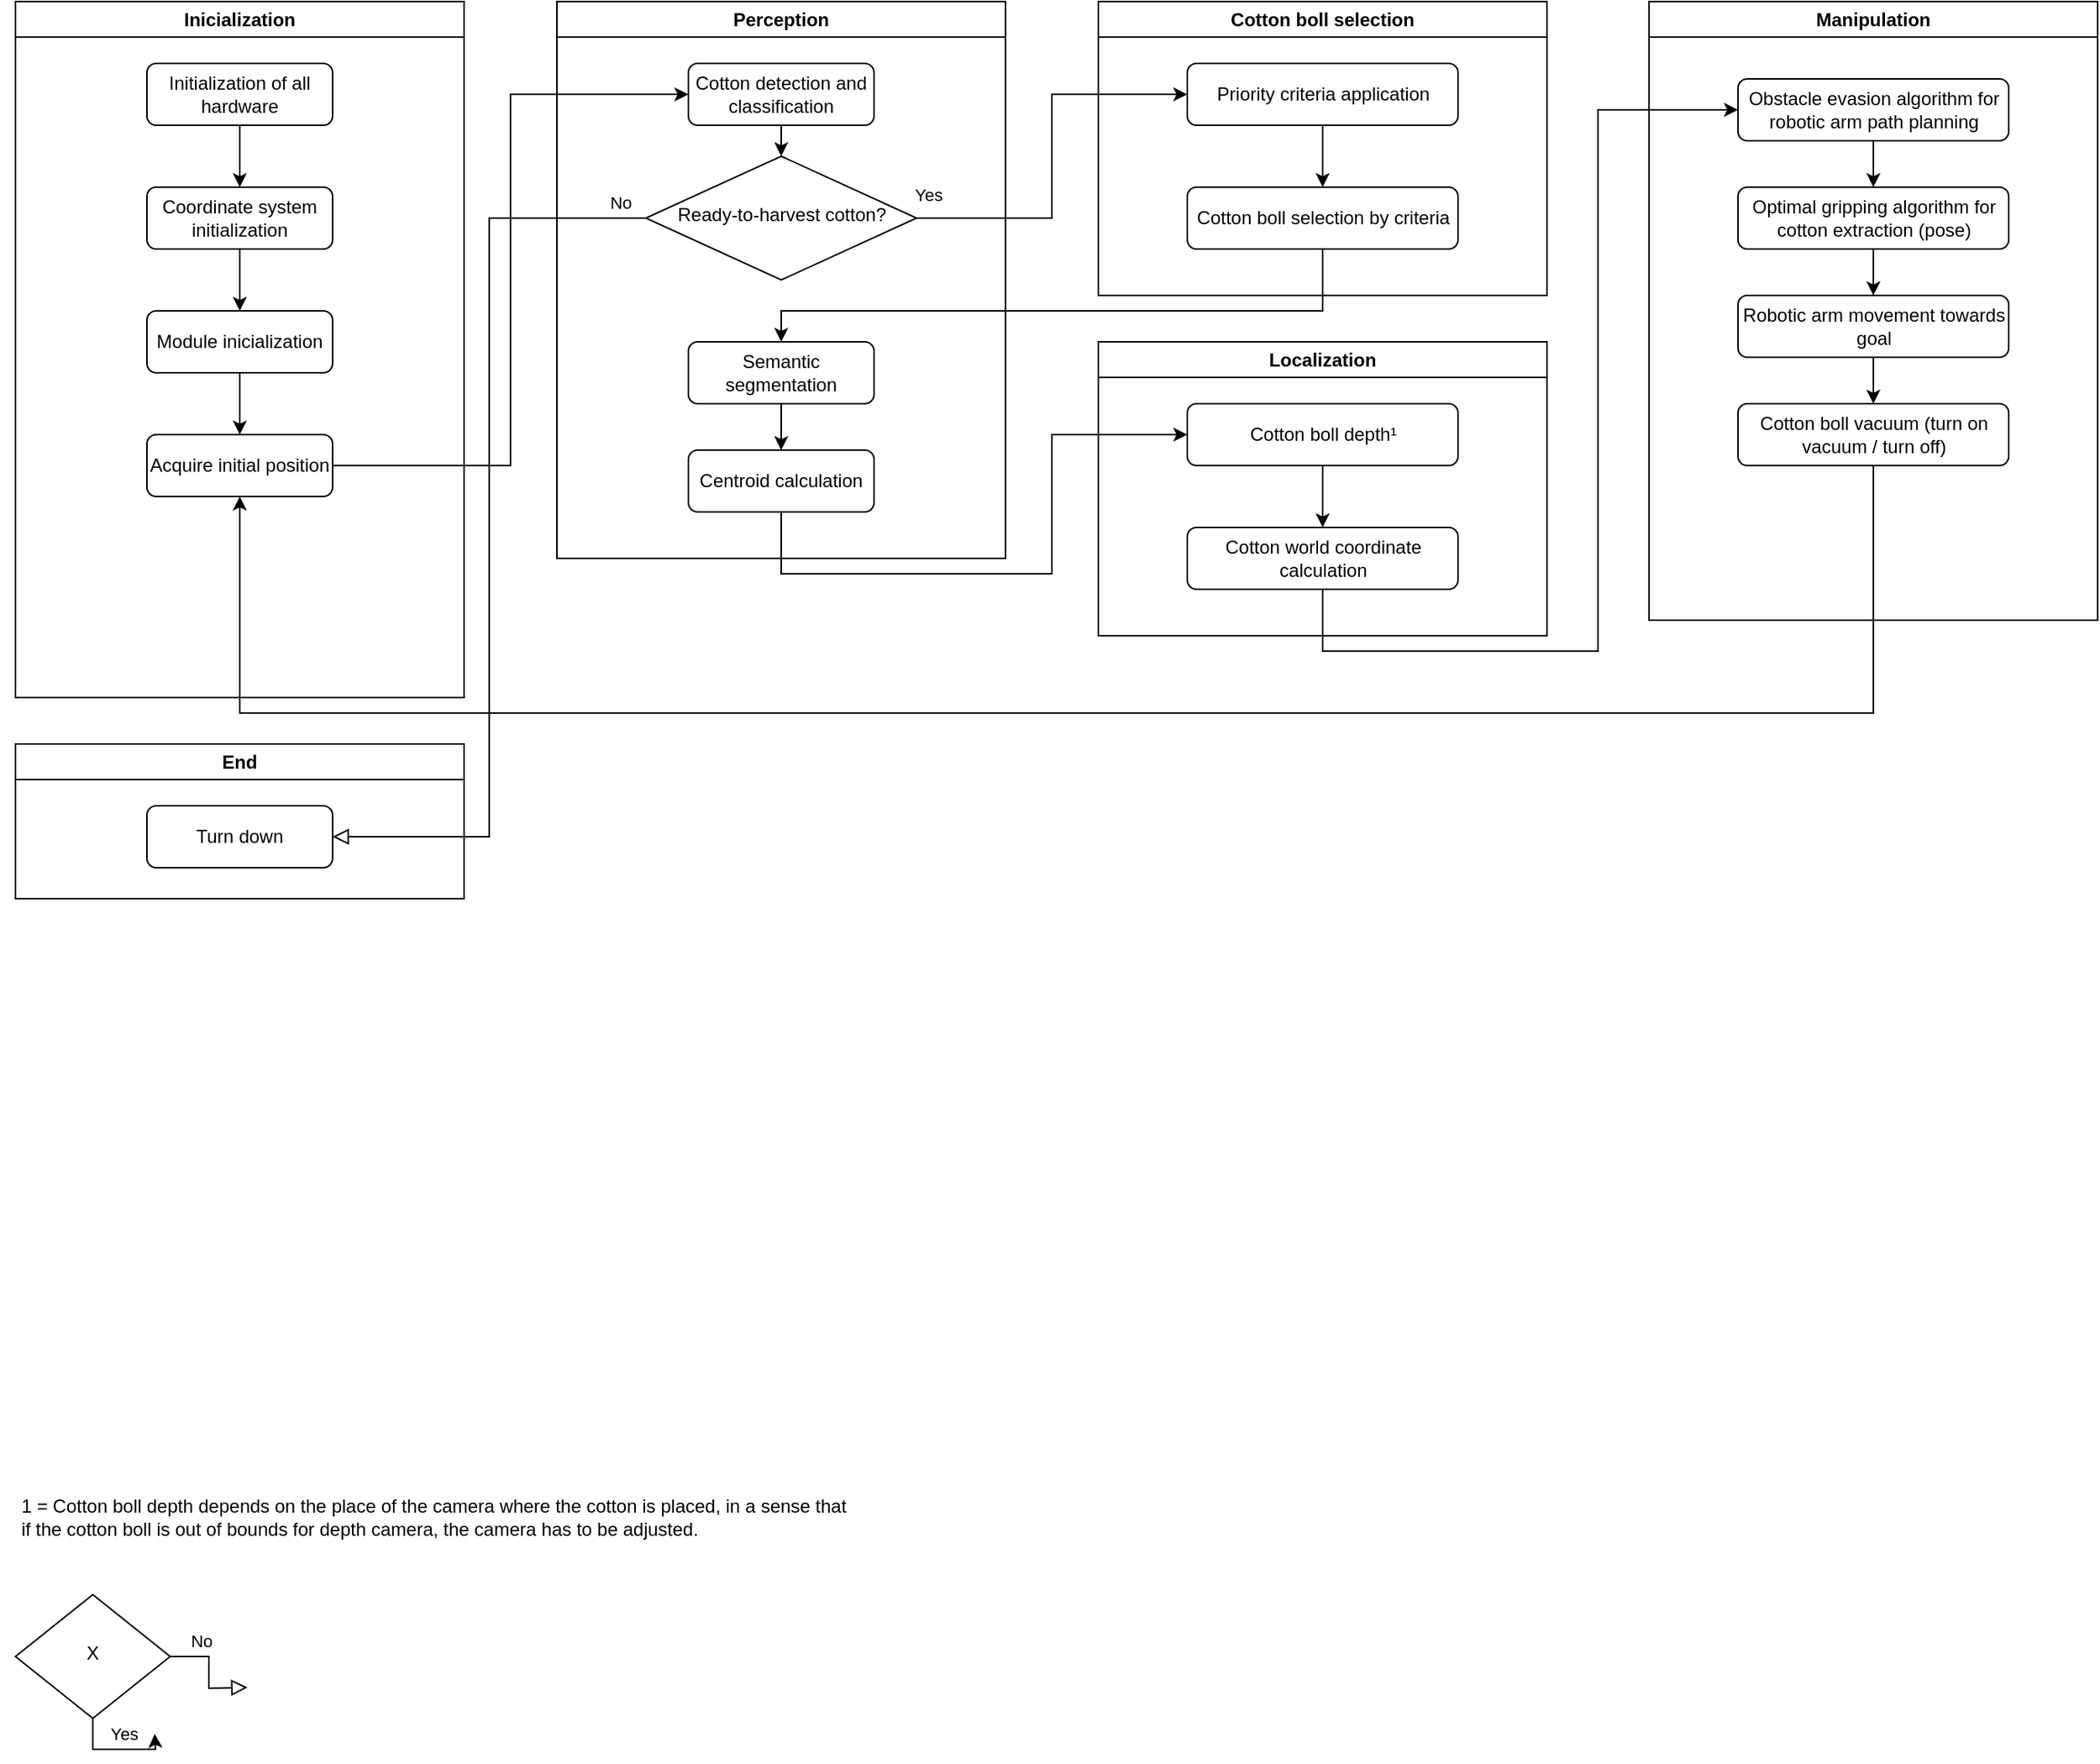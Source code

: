 <mxfile version="24.7.1" type="device" pages="3">
  <diagram id="C5RBs43oDa-KdzZeNtuy" name="flow_chart">
    <mxGraphModel dx="1434" dy="793" grid="1" gridSize="10" guides="1" tooltips="1" connect="1" arrows="1" fold="1" page="1" pageScale="1" pageWidth="827" pageHeight="1169" math="0" shadow="0">
      <root>
        <mxCell id="WIyWlLk6GJQsqaUBKTNV-0" />
        <mxCell id="WIyWlLk6GJQsqaUBKTNV-1" parent="WIyWlLk6GJQsqaUBKTNV-0" />
        <mxCell id="WIyWlLk6GJQsqaUBKTNV-4" value="Yes" style="rounded=0;html=1;jettySize=auto;orthogonalLoop=1;fontSize=11;endArrow=block;endFill=0;endSize=8;strokeWidth=1;shadow=0;labelBackgroundColor=none;edgeStyle=orthogonalEdgeStyle;" parent="WIyWlLk6GJQsqaUBKTNV-1" source="WIyWlLk6GJQsqaUBKTNV-6" edge="1">
          <mxGeometry x="-1" y="-58" relative="1" as="geometry">
            <mxPoint x="-30" y="-8" as="offset" />
            <mxPoint x="190" y="1120" as="targetPoint" />
          </mxGeometry>
        </mxCell>
        <mxCell id="EtLEllNZG6sJMNKWAGNf-31" style="edgeStyle=orthogonalEdgeStyle;rounded=0;orthogonalLoop=1;jettySize=auto;html=1;" edge="1" parent="WIyWlLk6GJQsqaUBKTNV-1" source="WIyWlLk6GJQsqaUBKTNV-6">
          <mxGeometry relative="1" as="geometry">
            <mxPoint x="130" y="1150" as="targetPoint" />
          </mxGeometry>
        </mxCell>
        <mxCell id="EtLEllNZG6sJMNKWAGNf-32" value="No" style="edgeLabel;html=1;align=center;verticalAlign=middle;resizable=0;points=[];" vertex="1" connectable="0" parent="EtLEllNZG6sJMNKWAGNf-31">
          <mxGeometry x="0.191" y="6" relative="1" as="geometry">
            <mxPoint x="48" y="-64" as="offset" />
          </mxGeometry>
        </mxCell>
        <mxCell id="WIyWlLk6GJQsqaUBKTNV-6" value="X" style="rhombus;whiteSpace=wrap;html=1;shadow=0;fontFamily=Helvetica;fontSize=12;align=center;strokeWidth=1;spacing=6;spacingTop=-4;" parent="WIyWlLk6GJQsqaUBKTNV-1" vertex="1">
          <mxGeometry x="40" y="1060" width="100" height="80" as="geometry" />
        </mxCell>
        <mxCell id="EtLEllNZG6sJMNKWAGNf-0" value="Inicialization" style="swimlane;whiteSpace=wrap;html=1;" vertex="1" parent="WIyWlLk6GJQsqaUBKTNV-1">
          <mxGeometry x="40" y="30" width="290" height="450" as="geometry" />
        </mxCell>
        <mxCell id="EtLEllNZG6sJMNKWAGNf-52" style="edgeStyle=orthogonalEdgeStyle;rounded=0;orthogonalLoop=1;jettySize=auto;html=1;exitX=0.5;exitY=1;exitDx=0;exitDy=0;" edge="1" parent="EtLEllNZG6sJMNKWAGNf-0" source="EtLEllNZG6sJMNKWAGNf-5" target="WIyWlLk6GJQsqaUBKTNV-3">
          <mxGeometry relative="1" as="geometry" />
        </mxCell>
        <mxCell id="EtLEllNZG6sJMNKWAGNf-5" value="Coordinate system initialization" style="rounded=1;whiteSpace=wrap;html=1;fontSize=12;glass=0;strokeWidth=1;shadow=0;" vertex="1" parent="EtLEllNZG6sJMNKWAGNf-0">
          <mxGeometry x="85" y="120" width="120" height="40" as="geometry" />
        </mxCell>
        <mxCell id="EtLEllNZG6sJMNKWAGNf-51" style="edgeStyle=orthogonalEdgeStyle;rounded=0;orthogonalLoop=1;jettySize=auto;html=1;exitX=0.5;exitY=1;exitDx=0;exitDy=0;entryX=0.5;entryY=0;entryDx=0;entryDy=0;" edge="1" parent="EtLEllNZG6sJMNKWAGNf-0" source="EtLEllNZG6sJMNKWAGNf-4" target="EtLEllNZG6sJMNKWAGNf-5">
          <mxGeometry relative="1" as="geometry" />
        </mxCell>
        <mxCell id="EtLEllNZG6sJMNKWAGNf-4" value="Initialization of all hardware" style="rounded=1;whiteSpace=wrap;html=1;fontSize=12;glass=0;strokeWidth=1;shadow=0;" vertex="1" parent="EtLEllNZG6sJMNKWAGNf-0">
          <mxGeometry x="85" y="40" width="120" height="40" as="geometry" />
        </mxCell>
        <mxCell id="EtLEllNZG6sJMNKWAGNf-3" value="Acquire initial position" style="rounded=1;whiteSpace=wrap;html=1;fontSize=12;glass=0;strokeWidth=1;shadow=0;" vertex="1" parent="EtLEllNZG6sJMNKWAGNf-0">
          <mxGeometry x="85" y="280" width="120" height="40" as="geometry" />
        </mxCell>
        <mxCell id="EtLEllNZG6sJMNKWAGNf-53" style="edgeStyle=orthogonalEdgeStyle;rounded=0;orthogonalLoop=1;jettySize=auto;html=1;exitX=0.5;exitY=1;exitDx=0;exitDy=0;entryX=0.5;entryY=0;entryDx=0;entryDy=0;" edge="1" parent="EtLEllNZG6sJMNKWAGNf-0" source="WIyWlLk6GJQsqaUBKTNV-3" target="EtLEllNZG6sJMNKWAGNf-3">
          <mxGeometry relative="1" as="geometry" />
        </mxCell>
        <mxCell id="WIyWlLk6GJQsqaUBKTNV-3" value="Module inicialization" style="rounded=1;whiteSpace=wrap;html=1;fontSize=12;glass=0;strokeWidth=1;shadow=0;" parent="EtLEllNZG6sJMNKWAGNf-0" vertex="1">
          <mxGeometry x="85" y="200" width="120" height="40" as="geometry" />
        </mxCell>
        <mxCell id="EtLEllNZG6sJMNKWAGNf-1" value="Perception" style="swimlane;whiteSpace=wrap;html=1;" vertex="1" parent="WIyWlLk6GJQsqaUBKTNV-1">
          <mxGeometry x="390" y="30" width="290" height="360" as="geometry" />
        </mxCell>
        <mxCell id="EtLEllNZG6sJMNKWAGNf-69" style="edgeStyle=orthogonalEdgeStyle;rounded=0;orthogonalLoop=1;jettySize=auto;html=1;exitX=0.5;exitY=1;exitDx=0;exitDy=0;entryX=0.5;entryY=0;entryDx=0;entryDy=0;" edge="1" parent="EtLEllNZG6sJMNKWAGNf-1" source="EtLEllNZG6sJMNKWAGNf-12" target="EtLEllNZG6sJMNKWAGNf-68">
          <mxGeometry relative="1" as="geometry" />
        </mxCell>
        <mxCell id="EtLEllNZG6sJMNKWAGNf-12" value="Cotton detection and classification" style="rounded=1;whiteSpace=wrap;html=1;fontSize=12;glass=0;strokeWidth=1;shadow=0;" vertex="1" parent="EtLEllNZG6sJMNKWAGNf-1">
          <mxGeometry x="85" y="40" width="120" height="40" as="geometry" />
        </mxCell>
        <mxCell id="EtLEllNZG6sJMNKWAGNf-16" style="edgeStyle=orthogonalEdgeStyle;rounded=0;orthogonalLoop=1;jettySize=auto;html=1;exitX=0.5;exitY=1;exitDx=0;exitDy=0;entryX=0.5;entryY=0;entryDx=0;entryDy=0;" edge="1" parent="EtLEllNZG6sJMNKWAGNf-1" source="EtLEllNZG6sJMNKWAGNf-11" target="EtLEllNZG6sJMNKWAGNf-10">
          <mxGeometry relative="1" as="geometry" />
        </mxCell>
        <mxCell id="EtLEllNZG6sJMNKWAGNf-11" value="Semantic segmentation" style="rounded=1;whiteSpace=wrap;html=1;fontSize=12;glass=0;strokeWidth=1;shadow=0;" vertex="1" parent="EtLEllNZG6sJMNKWAGNf-1">
          <mxGeometry x="85" y="220" width="120" height="40" as="geometry" />
        </mxCell>
        <mxCell id="EtLEllNZG6sJMNKWAGNf-10" value="Centroid calculation" style="rounded=1;whiteSpace=wrap;html=1;fontSize=12;glass=0;strokeWidth=1;shadow=0;" vertex="1" parent="EtLEllNZG6sJMNKWAGNf-1">
          <mxGeometry x="85" y="290" width="120" height="40" as="geometry" />
        </mxCell>
        <mxCell id="EtLEllNZG6sJMNKWAGNf-68" value="Ready-to-harvest cotton?" style="rhombus;whiteSpace=wrap;html=1;shadow=0;fontFamily=Helvetica;fontSize=12;align=center;strokeWidth=1;spacing=6;spacingTop=-4;" vertex="1" parent="EtLEllNZG6sJMNKWAGNf-1">
          <mxGeometry x="57.5" y="100" width="175" height="80" as="geometry" />
        </mxCell>
        <mxCell id="EtLEllNZG6sJMNKWAGNf-17" value="Localization" style="swimlane;whiteSpace=wrap;html=1;" vertex="1" parent="WIyWlLk6GJQsqaUBKTNV-1">
          <mxGeometry x="740" y="250" width="290" height="190" as="geometry" />
        </mxCell>
        <mxCell id="EtLEllNZG6sJMNKWAGNf-20" value="Cotton world coordinate calculation" style="rounded=1;whiteSpace=wrap;html=1;fontSize=12;glass=0;strokeWidth=1;shadow=0;" vertex="1" parent="EtLEllNZG6sJMNKWAGNf-17">
          <mxGeometry x="57.5" y="120" width="175" height="40" as="geometry" />
        </mxCell>
        <mxCell id="EtLEllNZG6sJMNKWAGNf-26" style="edgeStyle=orthogonalEdgeStyle;rounded=0;orthogonalLoop=1;jettySize=auto;html=1;exitX=0.5;exitY=1;exitDx=0;exitDy=0;entryX=0.5;entryY=0;entryDx=0;entryDy=0;" edge="1" parent="EtLEllNZG6sJMNKWAGNf-17" source="EtLEllNZG6sJMNKWAGNf-25" target="EtLEllNZG6sJMNKWAGNf-20">
          <mxGeometry relative="1" as="geometry" />
        </mxCell>
        <mxCell id="EtLEllNZG6sJMNKWAGNf-25" value="Cotton boll depth¹" style="rounded=1;whiteSpace=wrap;html=1;fontSize=12;glass=0;strokeWidth=1;shadow=0;" vertex="1" parent="EtLEllNZG6sJMNKWAGNf-17">
          <mxGeometry x="57.5" y="40" width="175" height="40" as="geometry" />
        </mxCell>
        <mxCell id="EtLEllNZG6sJMNKWAGNf-27" value="Cotton boll selection" style="swimlane;whiteSpace=wrap;html=1;" vertex="1" parent="WIyWlLk6GJQsqaUBKTNV-1">
          <mxGeometry x="740" y="30" width="290" height="190" as="geometry" />
        </mxCell>
        <mxCell id="EtLEllNZG6sJMNKWAGNf-28" value="Cotton boll selection by criteria" style="rounded=1;whiteSpace=wrap;html=1;fontSize=12;glass=0;strokeWidth=1;shadow=0;" vertex="1" parent="EtLEllNZG6sJMNKWAGNf-27">
          <mxGeometry x="57.5" y="120" width="175" height="40" as="geometry" />
        </mxCell>
        <mxCell id="EtLEllNZG6sJMNKWAGNf-29" style="edgeStyle=orthogonalEdgeStyle;rounded=0;orthogonalLoop=1;jettySize=auto;html=1;exitX=0.5;exitY=1;exitDx=0;exitDy=0;entryX=0.5;entryY=0;entryDx=0;entryDy=0;" edge="1" parent="EtLEllNZG6sJMNKWAGNf-27" source="EtLEllNZG6sJMNKWAGNf-30" target="EtLEllNZG6sJMNKWAGNf-28">
          <mxGeometry relative="1" as="geometry" />
        </mxCell>
        <mxCell id="EtLEllNZG6sJMNKWAGNf-30" value="Priority criteria application" style="rounded=1;whiteSpace=wrap;html=1;fontSize=12;glass=0;strokeWidth=1;shadow=0;" vertex="1" parent="EtLEllNZG6sJMNKWAGNf-27">
          <mxGeometry x="57.5" y="40" width="175" height="40" as="geometry" />
        </mxCell>
        <mxCell id="EtLEllNZG6sJMNKWAGNf-33" value="Manipulation" style="swimlane;whiteSpace=wrap;html=1;" vertex="1" parent="WIyWlLk6GJQsqaUBKTNV-1">
          <mxGeometry x="1096" y="30" width="290" height="400" as="geometry" />
        </mxCell>
        <mxCell id="EtLEllNZG6sJMNKWAGNf-39" style="edgeStyle=orthogonalEdgeStyle;rounded=0;orthogonalLoop=1;jettySize=auto;html=1;exitX=0.5;exitY=1;exitDx=0;exitDy=0;entryX=0.5;entryY=0;entryDx=0;entryDy=0;" edge="1" parent="EtLEllNZG6sJMNKWAGNf-33" source="EtLEllNZG6sJMNKWAGNf-34" target="EtLEllNZG6sJMNKWAGNf-37">
          <mxGeometry relative="1" as="geometry" />
        </mxCell>
        <mxCell id="EtLEllNZG6sJMNKWAGNf-34" value="Optimal gripping algorithm for cotton extraction (pose)" style="rounded=1;whiteSpace=wrap;html=1;fontSize=12;glass=0;strokeWidth=1;shadow=0;" vertex="1" parent="EtLEllNZG6sJMNKWAGNf-33">
          <mxGeometry x="57.5" y="120" width="175" height="40" as="geometry" />
        </mxCell>
        <mxCell id="EtLEllNZG6sJMNKWAGNf-35" style="edgeStyle=orthogonalEdgeStyle;rounded=0;orthogonalLoop=1;jettySize=auto;html=1;exitX=0.5;exitY=1;exitDx=0;exitDy=0;entryX=0.5;entryY=0;entryDx=0;entryDy=0;" edge="1" parent="EtLEllNZG6sJMNKWAGNf-33" source="EtLEllNZG6sJMNKWAGNf-36" target="EtLEllNZG6sJMNKWAGNf-34">
          <mxGeometry relative="1" as="geometry" />
        </mxCell>
        <mxCell id="EtLEllNZG6sJMNKWAGNf-36" value="Obstacle evasion algorithm for robotic arm path planning" style="rounded=1;whiteSpace=wrap;html=1;fontSize=12;glass=0;strokeWidth=1;shadow=0;" vertex="1" parent="EtLEllNZG6sJMNKWAGNf-33">
          <mxGeometry x="57.5" y="50" width="175" height="40" as="geometry" />
        </mxCell>
        <mxCell id="EtLEllNZG6sJMNKWAGNf-42" style="edgeStyle=orthogonalEdgeStyle;rounded=0;orthogonalLoop=1;jettySize=auto;html=1;exitX=0.5;exitY=1;exitDx=0;exitDy=0;entryX=0.5;entryY=0;entryDx=0;entryDy=0;" edge="1" parent="EtLEllNZG6sJMNKWAGNf-33" source="EtLEllNZG6sJMNKWAGNf-37" target="EtLEllNZG6sJMNKWAGNf-40">
          <mxGeometry relative="1" as="geometry" />
        </mxCell>
        <mxCell id="EtLEllNZG6sJMNKWAGNf-37" value="Robotic arm movement towards goal" style="rounded=1;whiteSpace=wrap;html=1;fontSize=12;glass=0;strokeWidth=1;shadow=0;" vertex="1" parent="EtLEllNZG6sJMNKWAGNf-33">
          <mxGeometry x="57.5" y="190" width="175" height="40" as="geometry" />
        </mxCell>
        <mxCell id="EtLEllNZG6sJMNKWAGNf-40" value="Cotton boll vacuum (turn on vacuum / turn off)" style="rounded=1;whiteSpace=wrap;html=1;fontSize=12;glass=0;strokeWidth=1;shadow=0;" vertex="1" parent="EtLEllNZG6sJMNKWAGNf-33">
          <mxGeometry x="57.5" y="260" width="175" height="40" as="geometry" />
        </mxCell>
        <mxCell id="EtLEllNZG6sJMNKWAGNf-56" style="edgeStyle=orthogonalEdgeStyle;rounded=0;orthogonalLoop=1;jettySize=auto;html=1;exitX=1;exitY=0.5;exitDx=0;exitDy=0;entryX=0;entryY=0.5;entryDx=0;entryDy=0;" edge="1" parent="WIyWlLk6GJQsqaUBKTNV-1" source="EtLEllNZG6sJMNKWAGNf-3" target="EtLEllNZG6sJMNKWAGNf-12">
          <mxGeometry relative="1" as="geometry" />
        </mxCell>
        <mxCell id="EtLEllNZG6sJMNKWAGNf-57" value="End" style="swimlane;whiteSpace=wrap;html=1;" vertex="1" parent="WIyWlLk6GJQsqaUBKTNV-1">
          <mxGeometry x="40" y="510" width="290" height="100" as="geometry" />
        </mxCell>
        <mxCell id="EtLEllNZG6sJMNKWAGNf-61" value="Turn down" style="rounded=1;whiteSpace=wrap;html=1;fontSize=12;glass=0;strokeWidth=1;shadow=0;" vertex="1" parent="EtLEllNZG6sJMNKWAGNf-57">
          <mxGeometry x="85" y="40" width="120" height="40" as="geometry" />
        </mxCell>
        <mxCell id="EtLEllNZG6sJMNKWAGNf-65" value="No" style="rounded=0;html=1;jettySize=auto;orthogonalLoop=1;fontSize=11;endArrow=block;endFill=0;endSize=8;strokeWidth=1;shadow=0;labelBackgroundColor=none;edgeStyle=orthogonalEdgeStyle;entryX=1;entryY=0.5;entryDx=0;entryDy=0;" edge="1" parent="WIyWlLk6GJQsqaUBKTNV-1" source="EtLEllNZG6sJMNKWAGNf-68" target="EtLEllNZG6sJMNKWAGNf-61">
          <mxGeometry x="-0.942" y="-10" relative="1" as="geometry">
            <mxPoint x="1" as="offset" />
            <mxPoint x="630" y="210" as="targetPoint" />
          </mxGeometry>
        </mxCell>
        <mxCell id="EtLEllNZG6sJMNKWAGNf-66" style="edgeStyle=orthogonalEdgeStyle;rounded=0;orthogonalLoop=1;jettySize=auto;html=1;entryX=0;entryY=0.5;entryDx=0;entryDy=0;exitX=1;exitY=0.5;exitDx=0;exitDy=0;" edge="1" parent="WIyWlLk6GJQsqaUBKTNV-1" source="EtLEllNZG6sJMNKWAGNf-68" target="EtLEllNZG6sJMNKWAGNf-30">
          <mxGeometry relative="1" as="geometry">
            <mxPoint x="570" y="240" as="targetPoint" />
            <Array as="points">
              <mxPoint x="710" y="170" />
              <mxPoint x="710" y="90" />
            </Array>
          </mxGeometry>
        </mxCell>
        <mxCell id="EtLEllNZG6sJMNKWAGNf-67" value="Yes" style="edgeLabel;html=1;align=center;verticalAlign=middle;resizable=0;points=[];" vertex="1" connectable="0" parent="EtLEllNZG6sJMNKWAGNf-66">
          <mxGeometry x="0.191" y="6" relative="1" as="geometry">
            <mxPoint x="-74" y="49" as="offset" />
          </mxGeometry>
        </mxCell>
        <mxCell id="EtLEllNZG6sJMNKWAGNf-70" style="edgeStyle=orthogonalEdgeStyle;rounded=0;orthogonalLoop=1;jettySize=auto;html=1;exitX=0.5;exitY=1;exitDx=0;exitDy=0;entryX=0.5;entryY=0;entryDx=0;entryDy=0;" edge="1" parent="WIyWlLk6GJQsqaUBKTNV-1" source="EtLEllNZG6sJMNKWAGNf-28" target="EtLEllNZG6sJMNKWAGNf-11">
          <mxGeometry relative="1" as="geometry">
            <Array as="points">
              <mxPoint x="885" y="230" />
              <mxPoint x="535" y="230" />
            </Array>
          </mxGeometry>
        </mxCell>
        <mxCell id="EtLEllNZG6sJMNKWAGNf-71" style="edgeStyle=orthogonalEdgeStyle;rounded=0;orthogonalLoop=1;jettySize=auto;html=1;exitX=0.5;exitY=1;exitDx=0;exitDy=0;entryX=0;entryY=0.5;entryDx=0;entryDy=0;" edge="1" parent="WIyWlLk6GJQsqaUBKTNV-1" source="EtLEllNZG6sJMNKWAGNf-10" target="EtLEllNZG6sJMNKWAGNf-25">
          <mxGeometry relative="1" as="geometry">
            <Array as="points">
              <mxPoint x="535" y="400" />
              <mxPoint x="710" y="400" />
              <mxPoint x="710" y="310" />
            </Array>
          </mxGeometry>
        </mxCell>
        <mxCell id="EtLEllNZG6sJMNKWAGNf-72" style="edgeStyle=orthogonalEdgeStyle;rounded=0;orthogonalLoop=1;jettySize=auto;html=1;exitX=0.5;exitY=1;exitDx=0;exitDy=0;entryX=0;entryY=0.5;entryDx=0;entryDy=0;" edge="1" parent="WIyWlLk6GJQsqaUBKTNV-1" source="EtLEllNZG6sJMNKWAGNf-20" target="EtLEllNZG6sJMNKWAGNf-36">
          <mxGeometry relative="1" as="geometry">
            <Array as="points">
              <mxPoint x="885" y="450" />
              <mxPoint x="1063" y="450" />
              <mxPoint x="1063" y="100" />
            </Array>
          </mxGeometry>
        </mxCell>
        <mxCell id="EtLEllNZG6sJMNKWAGNf-45" style="edgeStyle=orthogonalEdgeStyle;rounded=0;orthogonalLoop=1;jettySize=auto;html=1;exitX=0.5;exitY=1;exitDx=0;exitDy=0;entryX=0.5;entryY=1;entryDx=0;entryDy=0;" edge="1" parent="WIyWlLk6GJQsqaUBKTNV-1" source="EtLEllNZG6sJMNKWAGNf-40" target="EtLEllNZG6sJMNKWAGNf-3">
          <mxGeometry relative="1" as="geometry">
            <mxPoint x="1241" y="360" as="targetPoint" />
            <Array as="points">
              <mxPoint x="1241" y="490" />
              <mxPoint x="185" y="490" />
            </Array>
          </mxGeometry>
        </mxCell>
        <mxCell id="EtLEllNZG6sJMNKWAGNf-73" value="&lt;div align=&quot;left&quot;&gt;1 = Cotton boll depth depends on the place of the camera where the cotton is placed, in a sense that &lt;br&gt;&lt;/div&gt;&lt;div align=&quot;left&quot;&gt;if the cotton boll is out of bounds for depth camera, the camera has to be adjusted.&lt;br&gt;&lt;/div&gt;" style="text;html=1;align=center;verticalAlign=middle;resizable=0;points=[];autosize=1;strokeColor=none;fillColor=none;" vertex="1" parent="WIyWlLk6GJQsqaUBKTNV-1">
          <mxGeometry x="30" y="990" width="560" height="40" as="geometry" />
        </mxCell>
      </root>
    </mxGraphModel>
  </diagram>
  <diagram name="State machine" id="ATiwNKiXTd7V0-HR6IQY">
    <mxGraphModel dx="1362" dy="766" grid="1" gridSize="10" guides="1" tooltips="1" connect="1" arrows="1" fold="1" page="1" pageScale="1" pageWidth="827" pageHeight="1169" math="0" shadow="0">
      <root>
        <mxCell id="boYRj-f2sMHjeSyp8Enr-0" />
        <mxCell id="boYRj-f2sMHjeSyp8Enr-1" parent="boYRj-f2sMHjeSyp8Enr-0" />
        <mxCell id="boYRj-f2sMHjeSyp8Enr-2" value="Yes" style="rounded=0;html=1;jettySize=auto;orthogonalLoop=1;fontSize=11;endArrow=block;endFill=0;endSize=8;strokeWidth=1;shadow=0;labelBackgroundColor=none;edgeStyle=orthogonalEdgeStyle;" edge="1" parent="boYRj-f2sMHjeSyp8Enr-1" source="boYRj-f2sMHjeSyp8Enr-5">
          <mxGeometry x="-1" y="-58" relative="1" as="geometry">
            <mxPoint x="-30" y="-8" as="offset" />
            <mxPoint x="190" y="1120" as="targetPoint" />
          </mxGeometry>
        </mxCell>
        <mxCell id="boYRj-f2sMHjeSyp8Enr-3" style="edgeStyle=orthogonalEdgeStyle;rounded=0;orthogonalLoop=1;jettySize=auto;html=1;" edge="1" parent="boYRj-f2sMHjeSyp8Enr-1" source="boYRj-f2sMHjeSyp8Enr-5">
          <mxGeometry relative="1" as="geometry">
            <mxPoint x="130" y="1150" as="targetPoint" />
          </mxGeometry>
        </mxCell>
        <mxCell id="boYRj-f2sMHjeSyp8Enr-4" value="No" style="edgeLabel;html=1;align=center;verticalAlign=middle;resizable=0;points=[];" vertex="1" connectable="0" parent="boYRj-f2sMHjeSyp8Enr-3">
          <mxGeometry x="0.191" y="6" relative="1" as="geometry">
            <mxPoint x="48" y="-64" as="offset" />
          </mxGeometry>
        </mxCell>
        <mxCell id="boYRj-f2sMHjeSyp8Enr-5" value="X" style="rhombus;whiteSpace=wrap;html=1;shadow=0;fontFamily=Helvetica;fontSize=12;align=center;strokeWidth=1;spacing=6;spacingTop=-4;" vertex="1" parent="boYRj-f2sMHjeSyp8Enr-1">
          <mxGeometry x="40" y="1060" width="100" height="80" as="geometry" />
        </mxCell>
        <mxCell id="boYRj-f2sMHjeSyp8Enr-6" value="Inicialization" style="swimlane;whiteSpace=wrap;html=1;" vertex="1" parent="boYRj-f2sMHjeSyp8Enr-1">
          <mxGeometry x="40" y="30" width="290" height="340" as="geometry" />
        </mxCell>
        <mxCell id="boYRj-f2sMHjeSyp8Enr-7" style="edgeStyle=orthogonalEdgeStyle;rounded=0;orthogonalLoop=1;jettySize=auto;html=1;exitX=0.5;exitY=1;exitDx=0;exitDy=0;" edge="1" parent="boYRj-f2sMHjeSyp8Enr-6" source="boYRj-f2sMHjeSyp8Enr-8" target="boYRj-f2sMHjeSyp8Enr-13">
          <mxGeometry relative="1" as="geometry" />
        </mxCell>
        <mxCell id="boYRj-f2sMHjeSyp8Enr-8" value="Coordinate system initialization" style="rounded=1;whiteSpace=wrap;html=1;fontSize=12;glass=0;strokeWidth=1;shadow=0;" vertex="1" parent="boYRj-f2sMHjeSyp8Enr-6">
          <mxGeometry x="85" y="120" width="120" height="40" as="geometry" />
        </mxCell>
        <mxCell id="boYRj-f2sMHjeSyp8Enr-9" style="edgeStyle=orthogonalEdgeStyle;rounded=0;orthogonalLoop=1;jettySize=auto;html=1;exitX=0.5;exitY=1;exitDx=0;exitDy=0;entryX=0.5;entryY=0;entryDx=0;entryDy=0;" edge="1" parent="boYRj-f2sMHjeSyp8Enr-6" source="boYRj-f2sMHjeSyp8Enr-10" target="boYRj-f2sMHjeSyp8Enr-8">
          <mxGeometry relative="1" as="geometry" />
        </mxCell>
        <mxCell id="boYRj-f2sMHjeSyp8Enr-10" value="Initialization of all hardware" style="rounded=1;whiteSpace=wrap;html=1;fontSize=12;glass=0;strokeWidth=1;shadow=0;" vertex="1" parent="boYRj-f2sMHjeSyp8Enr-6">
          <mxGeometry x="85" y="40" width="120" height="40" as="geometry" />
        </mxCell>
        <mxCell id="boYRj-f2sMHjeSyp8Enr-11" value="Acquire initial position" style="rounded=1;whiteSpace=wrap;html=1;fontSize=12;glass=0;strokeWidth=1;shadow=0;" vertex="1" parent="boYRj-f2sMHjeSyp8Enr-6">
          <mxGeometry x="85" y="280" width="120" height="40" as="geometry" />
        </mxCell>
        <mxCell id="boYRj-f2sMHjeSyp8Enr-12" style="edgeStyle=orthogonalEdgeStyle;rounded=0;orthogonalLoop=1;jettySize=auto;html=1;exitX=0.5;exitY=1;exitDx=0;exitDy=0;entryX=0.5;entryY=0;entryDx=0;entryDy=0;" edge="1" parent="boYRj-f2sMHjeSyp8Enr-6" source="boYRj-f2sMHjeSyp8Enr-13" target="boYRj-f2sMHjeSyp8Enr-11">
          <mxGeometry relative="1" as="geometry" />
        </mxCell>
        <mxCell id="boYRj-f2sMHjeSyp8Enr-13" value="Module inicialization" style="rounded=1;whiteSpace=wrap;html=1;fontSize=12;glass=0;strokeWidth=1;shadow=0;" vertex="1" parent="boYRj-f2sMHjeSyp8Enr-6">
          <mxGeometry x="85" y="200" width="120" height="40" as="geometry" />
        </mxCell>
        <mxCell id="uNh1HT8bWZB4btOi49Ez-0" value="" style="shape=umlActor;verticalLabelPosition=bottom;verticalAlign=top;html=1;outlineConnect=0;" vertex="1" parent="boYRj-f2sMHjeSyp8Enr-6">
          <mxGeometry x="205" y="40" width="15" height="20" as="geometry" />
        </mxCell>
        <mxCell id="boYRj-f2sMHjeSyp8Enr-14" value="Perception" style="swimlane;whiteSpace=wrap;html=1;" vertex="1" parent="boYRj-f2sMHjeSyp8Enr-1">
          <mxGeometry x="390" y="30" width="290" height="100" as="geometry" />
        </mxCell>
        <mxCell id="boYRj-f2sMHjeSyp8Enr-16" value="Cotton detection and classification" style="rounded=1;whiteSpace=wrap;html=1;fontSize=12;glass=0;strokeWidth=1;shadow=0;" vertex="1" parent="boYRj-f2sMHjeSyp8Enr-14">
          <mxGeometry x="85" y="40" width="120" height="40" as="geometry" />
        </mxCell>
        <mxCell id="boYRj-f2sMHjeSyp8Enr-21" value="Localization" style="swimlane;whiteSpace=wrap;html=1;" vertex="1" parent="boYRj-f2sMHjeSyp8Enr-1">
          <mxGeometry x="740" y="370" width="290" height="260" as="geometry" />
        </mxCell>
        <mxCell id="boYRj-f2sMHjeSyp8Enr-22" value="Cotton world coordinate calculation" style="rounded=1;whiteSpace=wrap;html=1;fontSize=12;glass=0;strokeWidth=1;shadow=0;" vertex="1" parent="boYRj-f2sMHjeSyp8Enr-21">
          <mxGeometry x="57.5" y="200" width="175" height="40" as="geometry" />
        </mxCell>
        <mxCell id="1AiGvCFT_YBe-Xd3jdfm-20" style="edgeStyle=orthogonalEdgeStyle;rounded=0;orthogonalLoop=1;jettySize=auto;html=1;exitX=0.5;exitY=1;exitDx=0;exitDy=0;entryX=0.5;entryY=0;entryDx=0;entryDy=0;" edge="1" parent="boYRj-f2sMHjeSyp8Enr-21" source="1AiGvCFT_YBe-Xd3jdfm-18" target="1AiGvCFT_YBe-Xd3jdfm-19">
          <mxGeometry relative="1" as="geometry" />
        </mxCell>
        <mxCell id="1AiGvCFT_YBe-Xd3jdfm-18" value="Adjust camera to cotton boll position" style="rounded=1;whiteSpace=wrap;html=1;fontSize=12;glass=0;strokeWidth=1;shadow=0;" vertex="1" parent="boYRj-f2sMHjeSyp8Enr-21">
          <mxGeometry x="57.5" y="40" width="175" height="40" as="geometry" />
        </mxCell>
        <mxCell id="1AiGvCFT_YBe-Xd3jdfm-21" style="edgeStyle=orthogonalEdgeStyle;rounded=0;orthogonalLoop=1;jettySize=auto;html=1;exitX=0.5;exitY=1;exitDx=0;exitDy=0;entryX=0.5;entryY=0;entryDx=0;entryDy=0;" edge="1" parent="boYRj-f2sMHjeSyp8Enr-21" source="1AiGvCFT_YBe-Xd3jdfm-19" target="boYRj-f2sMHjeSyp8Enr-22">
          <mxGeometry relative="1" as="geometry" />
        </mxCell>
        <mxCell id="1AiGvCFT_YBe-Xd3jdfm-19" value="Cotton boll depth¹" style="rounded=1;whiteSpace=wrap;html=1;fontSize=12;glass=0;strokeWidth=1;shadow=0;" vertex="1" parent="boYRj-f2sMHjeSyp8Enr-21">
          <mxGeometry x="57.5" y="120" width="175" height="40" as="geometry" />
        </mxCell>
        <mxCell id="boYRj-f2sMHjeSyp8Enr-25" value="&lt;div&gt;Cotton boll Selection&lt;/div&gt;" style="swimlane;whiteSpace=wrap;html=1;" vertex="1" parent="boYRj-f2sMHjeSyp8Enr-1">
          <mxGeometry x="740" y="30" width="290" height="310" as="geometry" />
        </mxCell>
        <mxCell id="boYRj-f2sMHjeSyp8Enr-26" value="Cotton boll selection by criteria" style="rounded=1;whiteSpace=wrap;html=1;fontSize=12;glass=0;strokeWidth=1;shadow=0;" vertex="1" parent="boYRj-f2sMHjeSyp8Enr-25">
          <mxGeometry x="57.5" y="250" width="175" height="40" as="geometry" />
        </mxCell>
        <mxCell id="boYRj-f2sMHjeSyp8Enr-27" style="edgeStyle=orthogonalEdgeStyle;rounded=0;orthogonalLoop=1;jettySize=auto;html=1;exitX=0.5;exitY=1;exitDx=0;exitDy=0;entryX=0.5;entryY=0;entryDx=0;entryDy=0;" edge="1" parent="boYRj-f2sMHjeSyp8Enr-25" source="boYRj-f2sMHjeSyp8Enr-28" target="boYRj-f2sMHjeSyp8Enr-26">
          <mxGeometry relative="1" as="geometry" />
        </mxCell>
        <mxCell id="boYRj-f2sMHjeSyp8Enr-28" value="Priority criteria application" style="rounded=1;whiteSpace=wrap;html=1;fontSize=12;glass=0;strokeWidth=1;shadow=0;" vertex="1" parent="boYRj-f2sMHjeSyp8Enr-25">
          <mxGeometry x="57.5" y="170" width="175" height="40" as="geometry" />
        </mxCell>
        <mxCell id="boYRj-f2sMHjeSyp8Enr-20" value="Ready-to-harvest cotton?" style="rhombus;whiteSpace=wrap;html=1;shadow=0;fontFamily=Helvetica;fontSize=12;align=center;strokeWidth=1;spacing=6;spacingTop=-4;" vertex="1" parent="boYRj-f2sMHjeSyp8Enr-25">
          <mxGeometry x="57.5" y="50" width="175" height="80" as="geometry" />
        </mxCell>
        <mxCell id="boYRj-f2sMHjeSyp8Enr-41" style="edgeStyle=orthogonalEdgeStyle;rounded=0;orthogonalLoop=1;jettySize=auto;html=1;entryX=0.5;entryY=0;entryDx=0;entryDy=0;exitX=0.5;exitY=1;exitDx=0;exitDy=0;" edge="1" parent="boYRj-f2sMHjeSyp8Enr-25" source="boYRj-f2sMHjeSyp8Enr-20" target="boYRj-f2sMHjeSyp8Enr-28">
          <mxGeometry relative="1" as="geometry">
            <mxPoint x="-170" y="210" as="targetPoint" />
            <Array as="points">
              <mxPoint x="145" y="160" />
              <mxPoint x="145" y="160" />
            </Array>
          </mxGeometry>
        </mxCell>
        <mxCell id="boYRj-f2sMHjeSyp8Enr-42" value="Yes" style="edgeLabel;html=1;align=center;verticalAlign=middle;resizable=0;points=[];" vertex="1" connectable="0" parent="boYRj-f2sMHjeSyp8Enr-41">
          <mxGeometry x="0.191" y="6" relative="1" as="geometry">
            <mxPoint x="9" y="-14" as="offset" />
          </mxGeometry>
        </mxCell>
        <mxCell id="boYRj-f2sMHjeSyp8Enr-29" value="Manipulation" style="swimlane;whiteSpace=wrap;html=1;" vertex="1" parent="boYRj-f2sMHjeSyp8Enr-1">
          <mxGeometry x="1096" y="30" width="290" height="400" as="geometry" />
        </mxCell>
        <mxCell id="boYRj-f2sMHjeSyp8Enr-30" style="edgeStyle=orthogonalEdgeStyle;rounded=0;orthogonalLoop=1;jettySize=auto;html=1;exitX=0.5;exitY=1;exitDx=0;exitDy=0;entryX=0.5;entryY=0;entryDx=0;entryDy=0;" edge="1" parent="boYRj-f2sMHjeSyp8Enr-29" source="boYRj-f2sMHjeSyp8Enr-31" target="boYRj-f2sMHjeSyp8Enr-35">
          <mxGeometry relative="1" as="geometry" />
        </mxCell>
        <mxCell id="boYRj-f2sMHjeSyp8Enr-31" value="Optimal gripping algorithm for cotton extraction (pose)" style="rounded=1;whiteSpace=wrap;html=1;fontSize=12;glass=0;strokeWidth=1;shadow=0;" vertex="1" parent="boYRj-f2sMHjeSyp8Enr-29">
          <mxGeometry x="57.5" y="120" width="175" height="40" as="geometry" />
        </mxCell>
        <mxCell id="boYRj-f2sMHjeSyp8Enr-32" style="edgeStyle=orthogonalEdgeStyle;rounded=0;orthogonalLoop=1;jettySize=auto;html=1;exitX=0.5;exitY=1;exitDx=0;exitDy=0;entryX=0.5;entryY=0;entryDx=0;entryDy=0;" edge="1" parent="boYRj-f2sMHjeSyp8Enr-29" source="boYRj-f2sMHjeSyp8Enr-33" target="boYRj-f2sMHjeSyp8Enr-31">
          <mxGeometry relative="1" as="geometry" />
        </mxCell>
        <mxCell id="boYRj-f2sMHjeSyp8Enr-33" value="Obstacle evasion algorithm for robotic arm path planning" style="rounded=1;whiteSpace=wrap;html=1;fontSize=12;glass=0;strokeWidth=1;shadow=0;" vertex="1" parent="boYRj-f2sMHjeSyp8Enr-29">
          <mxGeometry x="57.5" y="50" width="175" height="40" as="geometry" />
        </mxCell>
        <mxCell id="boYRj-f2sMHjeSyp8Enr-34" style="edgeStyle=orthogonalEdgeStyle;rounded=0;orthogonalLoop=1;jettySize=auto;html=1;exitX=0.5;exitY=1;exitDx=0;exitDy=0;entryX=0.5;entryY=0;entryDx=0;entryDy=0;" edge="1" parent="boYRj-f2sMHjeSyp8Enr-29" source="boYRj-f2sMHjeSyp8Enr-35" target="boYRj-f2sMHjeSyp8Enr-36">
          <mxGeometry relative="1" as="geometry" />
        </mxCell>
        <mxCell id="boYRj-f2sMHjeSyp8Enr-35" value="Robotic arm movement towards goal" style="rounded=1;whiteSpace=wrap;html=1;fontSize=12;glass=0;strokeWidth=1;shadow=0;" vertex="1" parent="boYRj-f2sMHjeSyp8Enr-29">
          <mxGeometry x="57.5" y="190" width="175" height="40" as="geometry" />
        </mxCell>
        <mxCell id="1AiGvCFT_YBe-Xd3jdfm-1" style="edgeStyle=orthogonalEdgeStyle;rounded=0;orthogonalLoop=1;jettySize=auto;html=1;exitX=0.5;exitY=1;exitDx=0;exitDy=0;entryX=0.5;entryY=0;entryDx=0;entryDy=0;" edge="1" parent="boYRj-f2sMHjeSyp8Enr-29" source="boYRj-f2sMHjeSyp8Enr-36" target="1AiGvCFT_YBe-Xd3jdfm-0">
          <mxGeometry relative="1" as="geometry" />
        </mxCell>
        <mxCell id="boYRj-f2sMHjeSyp8Enr-36" value="Cotton boll vacuum (turn on vacuum / turn off)" style="rounded=1;whiteSpace=wrap;html=1;fontSize=12;glass=0;strokeWidth=1;shadow=0;" vertex="1" parent="boYRj-f2sMHjeSyp8Enr-29">
          <mxGeometry x="57.5" y="260" width="175" height="40" as="geometry" />
        </mxCell>
        <mxCell id="1AiGvCFT_YBe-Xd3jdfm-0" value="Return to initial position" style="rounded=1;whiteSpace=wrap;html=1;fontSize=12;glass=0;strokeWidth=1;shadow=0;" vertex="1" parent="boYRj-f2sMHjeSyp8Enr-29">
          <mxGeometry x="52.5" y="330" width="180" height="40" as="geometry" />
        </mxCell>
        <mxCell id="boYRj-f2sMHjeSyp8Enr-37" style="edgeStyle=orthogonalEdgeStyle;rounded=0;orthogonalLoop=1;jettySize=auto;html=1;exitX=1;exitY=0.5;exitDx=0;exitDy=0;entryX=0;entryY=0.5;entryDx=0;entryDy=0;" edge="1" parent="boYRj-f2sMHjeSyp8Enr-1" source="boYRj-f2sMHjeSyp8Enr-11" target="boYRj-f2sMHjeSyp8Enr-16">
          <mxGeometry relative="1" as="geometry">
            <Array as="points">
              <mxPoint x="350" y="330" />
              <mxPoint x="350" y="90" />
            </Array>
          </mxGeometry>
        </mxCell>
        <mxCell id="boYRj-f2sMHjeSyp8Enr-40" value="No" style="rounded=0;html=1;jettySize=auto;orthogonalLoop=1;fontSize=11;endArrow=block;endFill=0;endSize=8;strokeWidth=1;shadow=0;labelBackgroundColor=none;edgeStyle=orthogonalEdgeStyle;entryX=1;entryY=0.5;entryDx=0;entryDy=0;" edge="1" parent="boYRj-f2sMHjeSyp8Enr-1" source="boYRj-f2sMHjeSyp8Enr-20" target="boYRj-f2sMHjeSyp8Enr-39">
          <mxGeometry x="-0.942" y="-10" relative="1" as="geometry">
            <mxPoint x="1" as="offset" />
            <mxPoint x="630" y="210" as="targetPoint" />
            <Array as="points">
              <mxPoint x="710" y="120" />
              <mxPoint x="710" y="190" />
            </Array>
          </mxGeometry>
        </mxCell>
        <mxCell id="boYRj-f2sMHjeSyp8Enr-45" style="edgeStyle=orthogonalEdgeStyle;rounded=0;orthogonalLoop=1;jettySize=auto;html=1;exitX=1;exitY=0.5;exitDx=0;exitDy=0;entryX=0;entryY=0.5;entryDx=0;entryDy=0;" edge="1" parent="boYRj-f2sMHjeSyp8Enr-1" source="boYRj-f2sMHjeSyp8Enr-22" target="boYRj-f2sMHjeSyp8Enr-33">
          <mxGeometry relative="1" as="geometry">
            <Array as="points">
              <mxPoint x="1063" y="590" />
              <mxPoint x="1063" y="100" />
            </Array>
          </mxGeometry>
        </mxCell>
        <mxCell id="boYRj-f2sMHjeSyp8Enr-47" value="&lt;div align=&quot;left&quot;&gt;1 = Cotton boll depth depends on the place of the camera where the cotton is placed, in a sense that &lt;br&gt;&lt;/div&gt;&lt;div align=&quot;left&quot;&gt;if the cotton boll is out of bounds for depth camera, the camera has to be adjusted.&lt;br&gt;&lt;/div&gt;" style="text;html=1;align=center;verticalAlign=middle;resizable=0;points=[];autosize=1;strokeColor=none;fillColor=none;" vertex="1" parent="boYRj-f2sMHjeSyp8Enr-1">
          <mxGeometry x="30" y="990" width="560" height="40" as="geometry" />
        </mxCell>
        <mxCell id="gIMp9qYFrJdjDTQtzPnL-0" value="Segmentation" style="swimlane;whiteSpace=wrap;html=1;" vertex="1" parent="boYRj-f2sMHjeSyp8Enr-1">
          <mxGeometry x="390" y="250" width="290" height="190" as="geometry" />
        </mxCell>
        <mxCell id="boYRj-f2sMHjeSyp8Enr-18" value="Semantic segmentation" style="rounded=1;whiteSpace=wrap;html=1;fontSize=12;glass=0;strokeWidth=1;shadow=0;" vertex="1" parent="gIMp9qYFrJdjDTQtzPnL-0">
          <mxGeometry x="85" y="55" width="120" height="40" as="geometry" />
        </mxCell>
        <mxCell id="boYRj-f2sMHjeSyp8Enr-19" value="Centroid computing" style="rounded=1;whiteSpace=wrap;html=1;fontSize=12;glass=0;strokeWidth=1;shadow=0;" vertex="1" parent="gIMp9qYFrJdjDTQtzPnL-0">
          <mxGeometry x="85" y="125" width="120" height="40" as="geometry" />
        </mxCell>
        <mxCell id="boYRj-f2sMHjeSyp8Enr-17" style="edgeStyle=orthogonalEdgeStyle;rounded=0;orthogonalLoop=1;jettySize=auto;html=1;exitX=0.5;exitY=1;exitDx=0;exitDy=0;entryX=0.5;entryY=0;entryDx=0;entryDy=0;" edge="1" parent="gIMp9qYFrJdjDTQtzPnL-0" source="boYRj-f2sMHjeSyp8Enr-18" target="boYRj-f2sMHjeSyp8Enr-19">
          <mxGeometry relative="1" as="geometry" />
        </mxCell>
        <mxCell id="zxnD_jQ_8PnaqvRB9d3M-0" style="edgeStyle=orthogonalEdgeStyle;rounded=0;orthogonalLoop=1;jettySize=auto;html=1;exitX=0.5;exitY=1;exitDx=0;exitDy=0;entryX=1;entryY=0.5;entryDx=0;entryDy=0;" edge="1" parent="boYRj-f2sMHjeSyp8Enr-1" source="boYRj-f2sMHjeSyp8Enr-26" target="boYRj-f2sMHjeSyp8Enr-18">
          <mxGeometry relative="1" as="geometry">
            <mxPoint x="480" y="290" as="targetPoint" />
            <Array as="points">
              <mxPoint x="885" y="325" />
            </Array>
          </mxGeometry>
        </mxCell>
        <mxCell id="zxnD_jQ_8PnaqvRB9d3M-1" style="edgeStyle=orthogonalEdgeStyle;rounded=0;orthogonalLoop=1;jettySize=auto;html=1;exitX=0.5;exitY=1;exitDx=0;exitDy=0;entryX=0;entryY=0.5;entryDx=0;entryDy=0;" edge="1" parent="boYRj-f2sMHjeSyp8Enr-1" source="boYRj-f2sMHjeSyp8Enr-19" target="1AiGvCFT_YBe-Xd3jdfm-18">
          <mxGeometry relative="1" as="geometry">
            <mxPoint x="797.5" y="430" as="targetPoint" />
            <Array as="points">
              <mxPoint x="535" y="430" />
            </Array>
          </mxGeometry>
        </mxCell>
        <mxCell id="zxnD_jQ_8PnaqvRB9d3M-2" value="The change from flowchart to state machine is made so that every &#39;&#39;super state&#39;&#39; can be implemented as a state machine from SMACH. Every state machine can be used as a state, so we can build hierarchical state machines --&amp;gt; Every larger box is a super state (state machine), while nodes are states." style="text;html=1;align=left;verticalAlign=middle;whiteSpace=wrap;rounded=0;" vertex="1" parent="boYRj-f2sMHjeSyp8Enr-1">
          <mxGeometry x="770" y="890" width="410" height="90" as="geometry" />
        </mxCell>
        <mxCell id="uNh1HT8bWZB4btOi49Ez-4" value="&lt;div align=&quot;left&quot;&gt;DUDAS Y COMENTARIOS:&lt;/div&gt;&lt;div align=&quot;left&quot;&gt;&lt;br&gt;&lt;/div&gt;&lt;div align=&quot;left&quot;&gt;- Realmente hace falta que cuando coge un algodón, volver a hacer predicción sobre la escena? (flecha de vacuum a &lt;br&gt;&lt;/div&gt;&lt;div&gt;initial position --&amp;gt; Quizá podemos crear un estado después del vacuum que sea &#39;&#39;initial position&#39;&#39; y no volver a detectar --&amp;gt;&lt;/div&gt;&lt;div&gt;si mantenemos la solución actual, no merece la pena guardar el resultado de las predicciones, solo guardar el mejor!&lt;br&gt;&lt;/div&gt;" style="text;html=1;align=left;verticalAlign=middle;resizable=0;points=[];autosize=1;strokeColor=none;fillColor=none;" vertex="1" parent="boYRj-f2sMHjeSyp8Enr-1">
          <mxGeometry x="40" y="880" width="670" height="90" as="geometry" />
        </mxCell>
        <mxCell id="boYRj-f2sMHjeSyp8Enr-39" value="END" style="rounded=1;whiteSpace=wrap;html=1;fontSize=12;glass=0;strokeWidth=1;shadow=0;" vertex="1" parent="boYRj-f2sMHjeSyp8Enr-1">
          <mxGeometry x="475" y="170" width="120" height="40" as="geometry" />
        </mxCell>
        <mxCell id="1AiGvCFT_YBe-Xd3jdfm-2" style="edgeStyle=orthogonalEdgeStyle;rounded=0;orthogonalLoop=1;jettySize=auto;html=1;exitX=0;exitY=0.5;exitDx=0;exitDy=0;entryX=1;entryY=0.5;entryDx=0;entryDy=0;" edge="1" parent="boYRj-f2sMHjeSyp8Enr-1" source="1AiGvCFT_YBe-Xd3jdfm-0" target="boYRj-f2sMHjeSyp8Enr-20">
          <mxGeometry relative="1" as="geometry">
            <Array as="points">
              <mxPoint x="1080" y="380" />
              <mxPoint x="1080" y="120" />
            </Array>
          </mxGeometry>
        </mxCell>
        <mxCell id="boYRj-f2sMHjeSyp8Enr-15" style="edgeStyle=orthogonalEdgeStyle;rounded=0;orthogonalLoop=1;jettySize=auto;html=1;exitX=1;exitY=0.5;exitDx=0;exitDy=0;entryX=0.5;entryY=0;entryDx=0;entryDy=0;" edge="1" parent="boYRj-f2sMHjeSyp8Enr-1" source="boYRj-f2sMHjeSyp8Enr-16" target="boYRj-f2sMHjeSyp8Enr-20">
          <mxGeometry relative="1" as="geometry" />
        </mxCell>
        <mxCell id="1AiGvCFT_YBe-Xd3jdfm-3" value="&lt;div align=&quot;left&quot;&gt;TODO THINGS:&lt;/div&gt;&lt;div align=&quot;left&quot;&gt;&lt;br&gt;&lt;/div&gt;&lt;div align=&quot;left&quot;&gt;Tenemos que tener en cuenta que la cámara de profundidad no siempre sacará todos los valores del depthmap&amp;nbsp; partir de la máscara. Hay que añadir al workflow que, cuando eso pasa, hay que mover la cámara&lt;/div&gt;&lt;div align=&quot;left&quot;&gt;al sitio donde se encuentra el algodón en imagen (aquí obtenemos ángulos de euler desde centro de imagen a (u,v), rotación de cámara con ángulos y profundidad del mismo algodón (centro imagen)&lt;br&gt;&lt;/div&gt;" style="text;html=1;align=left;verticalAlign=middle;resizable=0;points=[];autosize=1;fillColor=default;" vertex="1" parent="boYRj-f2sMHjeSyp8Enr-1">
          <mxGeometry x="40" y="760" width="1140" height="70" as="geometry" />
        </mxCell>
      </root>
    </mxGraphModel>
  </diagram>
  <diagram id="tvpRiku7wyLkh5Zzr9im" name="Markov-graph">
    <mxGraphModel dx="1362" dy="766" grid="1" gridSize="10" guides="1" tooltips="1" connect="1" arrows="1" fold="1" page="1" pageScale="1" pageWidth="1100" pageHeight="850" math="0" shadow="0">
      <root>
        <mxCell id="0" />
        <mxCell id="1" parent="0" />
        <mxCell id="2PHRp15UOUHmGuB-cWmD-9" style="edgeStyle=orthogonalEdgeStyle;rounded=0;orthogonalLoop=1;jettySize=auto;html=1;exitX=1;exitY=0.5;exitDx=0;exitDy=0;" edge="1" parent="1" source="2PHRp15UOUHmGuB-cWmD-1" target="2PHRp15UOUHmGuB-cWmD-2">
          <mxGeometry relative="1" as="geometry" />
        </mxCell>
        <mxCell id="2PHRp15UOUHmGuB-cWmD-24" style="edgeStyle=orthogonalEdgeStyle;rounded=0;orthogonalLoop=1;jettySize=auto;html=1;exitX=0.5;exitY=1;exitDx=0;exitDy=0;entryX=0;entryY=0.5;entryDx=0;entryDy=0;fillColor=#60a917;strokeColor=#2D7600;" edge="1" parent="1" source="2PHRp15UOUHmGuB-cWmD-1" target="2PHRp15UOUHmGuB-cWmD-5">
          <mxGeometry relative="1" as="geometry">
            <Array as="points">
              <mxPoint x="140" y="290" />
              <mxPoint x="60" y="290" />
              <mxPoint x="60" y="425" />
            </Array>
          </mxGeometry>
        </mxCell>
        <mxCell id="2PHRp15UOUHmGuB-cWmD-1" value="Cotton Bud" style="ellipse;whiteSpace=wrap;html=1;" vertex="1" parent="1">
          <mxGeometry x="80" y="160" width="120" height="80" as="geometry" />
        </mxCell>
        <mxCell id="2PHRp15UOUHmGuB-cWmD-10" style="edgeStyle=orthogonalEdgeStyle;rounded=0;orthogonalLoop=1;jettySize=auto;html=1;exitX=1;exitY=0.5;exitDx=0;exitDy=0;entryX=0;entryY=0.5;entryDx=0;entryDy=0;" edge="1" parent="1" source="2PHRp15UOUHmGuB-cWmD-2" target="2PHRp15UOUHmGuB-cWmD-3">
          <mxGeometry relative="1" as="geometry" />
        </mxCell>
        <mxCell id="2PHRp15UOUHmGuB-cWmD-21" style="edgeStyle=orthogonalEdgeStyle;rounded=0;orthogonalLoop=1;jettySize=auto;html=1;exitX=0.5;exitY=0;exitDx=0;exitDy=0;entryX=0.5;entryY=0;entryDx=0;entryDy=0;fillColor=#60a917;strokeColor=#2D7600;" edge="1" parent="1" source="2PHRp15UOUHmGuB-cWmD-2" target="2PHRp15UOUHmGuB-cWmD-4">
          <mxGeometry relative="1" as="geometry" />
        </mxCell>
        <mxCell id="2PHRp15UOUHmGuB-cWmD-2" value="&lt;div&gt;Early Cotton&lt;/div&gt;&lt;div&gt;Flower&lt;br&gt;&lt;/div&gt;" style="ellipse;whiteSpace=wrap;html=1;" vertex="1" parent="1">
          <mxGeometry x="360" y="160" width="120" height="80" as="geometry" />
        </mxCell>
        <mxCell id="2PHRp15UOUHmGuB-cWmD-11" style="edgeStyle=orthogonalEdgeStyle;rounded=0;orthogonalLoop=1;jettySize=auto;html=1;exitX=1;exitY=0.5;exitDx=0;exitDy=0;entryX=0;entryY=0.5;entryDx=0;entryDy=0;" edge="1" parent="1" source="2PHRp15UOUHmGuB-cWmD-3" target="2PHRp15UOUHmGuB-cWmD-4">
          <mxGeometry relative="1" as="geometry" />
        </mxCell>
        <mxCell id="2PHRp15UOUHmGuB-cWmD-3" value="&lt;div&gt;Pollinized Cotton&lt;/div&gt;&lt;div&gt;Flower&lt;br&gt;&lt;/div&gt;" style="ellipse;whiteSpace=wrap;html=1;" vertex="1" parent="1">
          <mxGeometry x="630" y="160" width="120" height="80" as="geometry" />
        </mxCell>
        <mxCell id="2PHRp15UOUHmGuB-cWmD-12" style="edgeStyle=orthogonalEdgeStyle;rounded=0;orthogonalLoop=1;jettySize=auto;html=1;exitX=0.5;exitY=1;exitDx=0;exitDy=0;entryX=0.5;entryY=0;entryDx=0;entryDy=0;" edge="1" parent="1" source="2PHRp15UOUHmGuB-cWmD-4" target="2PHRp15UOUHmGuB-cWmD-5">
          <mxGeometry relative="1" as="geometry" />
        </mxCell>
        <mxCell id="2PHRp15UOUHmGuB-cWmD-4" value="Late Cotton Flower" style="ellipse;whiteSpace=wrap;html=1;" vertex="1" parent="1">
          <mxGeometry x="900" y="160" width="120" height="80" as="geometry" />
        </mxCell>
        <mxCell id="2PHRp15UOUHmGuB-cWmD-13" style="edgeStyle=orthogonalEdgeStyle;rounded=0;orthogonalLoop=1;jettySize=auto;html=1;exitX=1;exitY=0.5;exitDx=0;exitDy=0;entryX=0;entryY=0.5;entryDx=0;entryDy=0;" edge="1" parent="1" source="2PHRp15UOUHmGuB-cWmD-5" target="2PHRp15UOUHmGuB-cWmD-6">
          <mxGeometry relative="1" as="geometry" />
        </mxCell>
        <mxCell id="2PHRp15UOUHmGuB-cWmD-5" value="Early Cotton Boll" style="ellipse;whiteSpace=wrap;html=1;" vertex="1" parent="1">
          <mxGeometry x="80" y="385" width="120" height="80" as="geometry" />
        </mxCell>
        <mxCell id="2PHRp15UOUHmGuB-cWmD-14" style="edgeStyle=orthogonalEdgeStyle;rounded=0;orthogonalLoop=1;jettySize=auto;html=1;exitX=1;exitY=0.5;exitDx=0;exitDy=0;entryX=0;entryY=0.5;entryDx=0;entryDy=0;" edge="1" parent="1" source="2PHRp15UOUHmGuB-cWmD-6" target="2PHRp15UOUHmGuB-cWmD-7">
          <mxGeometry relative="1" as="geometry" />
        </mxCell>
        <mxCell id="2PHRp15UOUHmGuB-cWmD-6" value="Closed Cotton Boll" style="ellipse;whiteSpace=wrap;html=1;" vertex="1" parent="1">
          <mxGeometry x="360" y="385" width="120" height="80" as="geometry" />
        </mxCell>
        <mxCell id="2PHRp15UOUHmGuB-cWmD-15" style="edgeStyle=orthogonalEdgeStyle;rounded=0;orthogonalLoop=1;jettySize=auto;html=1;exitX=1;exitY=0.5;exitDx=0;exitDy=0;entryX=0;entryY=0.5;entryDx=0;entryDy=0;" edge="1" parent="1" source="2PHRp15UOUHmGuB-cWmD-7" target="2PHRp15UOUHmGuB-cWmD-8">
          <mxGeometry relative="1" as="geometry" />
        </mxCell>
        <mxCell id="2PHRp15UOUHmGuB-cWmD-7" value="&lt;div&gt;Open Unripe Cotton&lt;/div&gt;&lt;div&gt;Boll&lt;br&gt;&lt;/div&gt;" style="ellipse;whiteSpace=wrap;html=1;" vertex="1" parent="1">
          <mxGeometry x="630" y="385" width="120" height="80" as="geometry" />
        </mxCell>
        <mxCell id="2PHRp15UOUHmGuB-cWmD-8" value="&lt;div&gt;Ready To Harvest&lt;/div&gt;&lt;div&gt;Cotton Boll&lt;br&gt;&lt;/div&gt;" style="ellipse;whiteSpace=wrap;html=1;" vertex="1" parent="1">
          <mxGeometry x="900" y="385" width="120" height="80" as="geometry" />
        </mxCell>
        <mxCell id="2PHRp15UOUHmGuB-cWmD-17" value="" style="endArrow=classic;html=1;rounded=0;" edge="1" parent="1">
          <mxGeometry width="50" height="50" relative="1" as="geometry">
            <mxPoint x="100" y="590" as="sourcePoint" />
            <mxPoint x="160" y="590" as="targetPoint" />
          </mxGeometry>
        </mxCell>
        <mxCell id="2PHRp15UOUHmGuB-cWmD-18" value="&lt;div align=&quot;left&quot;&gt;Flow &quot;Normal de la planta&quot;&lt;br&gt;&lt;/div&gt;" style="text;html=1;align=left;verticalAlign=middle;resizable=0;points=[];autosize=1;strokeColor=none;fillColor=none;" vertex="1" parent="1">
          <mxGeometry x="170" y="580" width="160" height="30" as="geometry" />
        </mxCell>
        <mxCell id="2PHRp15UOUHmGuB-cWmD-19" value="" style="endArrow=classic;html=1;rounded=0;fillColor=#60a917;strokeColor=#2D7600;" edge="1" parent="1">
          <mxGeometry width="50" height="50" relative="1" as="geometry">
            <mxPoint x="100" y="620" as="sourcePoint" />
            <mxPoint x="160" y="620" as="targetPoint" />
          </mxGeometry>
        </mxCell>
        <mxCell id="2PHRp15UOUHmGuB-cWmD-20" value="&lt;div align=&quot;left&quot;&gt;Camino alternativo posible, según detecciones&lt;br&gt;&lt;/div&gt;" style="text;html=1;align=left;verticalAlign=middle;resizable=0;points=[];autosize=1;strokeColor=none;fillColor=none;" vertex="1" parent="1">
          <mxGeometry x="170" y="610" width="270" height="30" as="geometry" />
        </mxCell>
      </root>
    </mxGraphModel>
  </diagram>
</mxfile>
